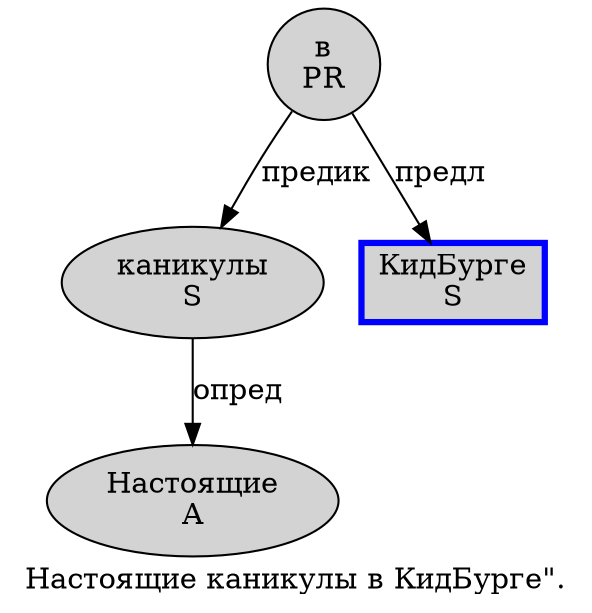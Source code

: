 digraph SENTENCE_1089 {
	graph [label="Настоящие каникулы в КидБурге\"."]
	node [style=filled]
		0 [label="Настоящие
A" color="" fillcolor=lightgray penwidth=1 shape=ellipse]
		1 [label="каникулы
S" color="" fillcolor=lightgray penwidth=1 shape=ellipse]
		2 [label="в
PR" color="" fillcolor=lightgray penwidth=1 shape=ellipse]
		3 [label="КидБурге
S" color=blue fillcolor=lightgray penwidth=3 shape=box]
			1 -> 0 [label="опред"]
			2 -> 1 [label="предик"]
			2 -> 3 [label="предл"]
}